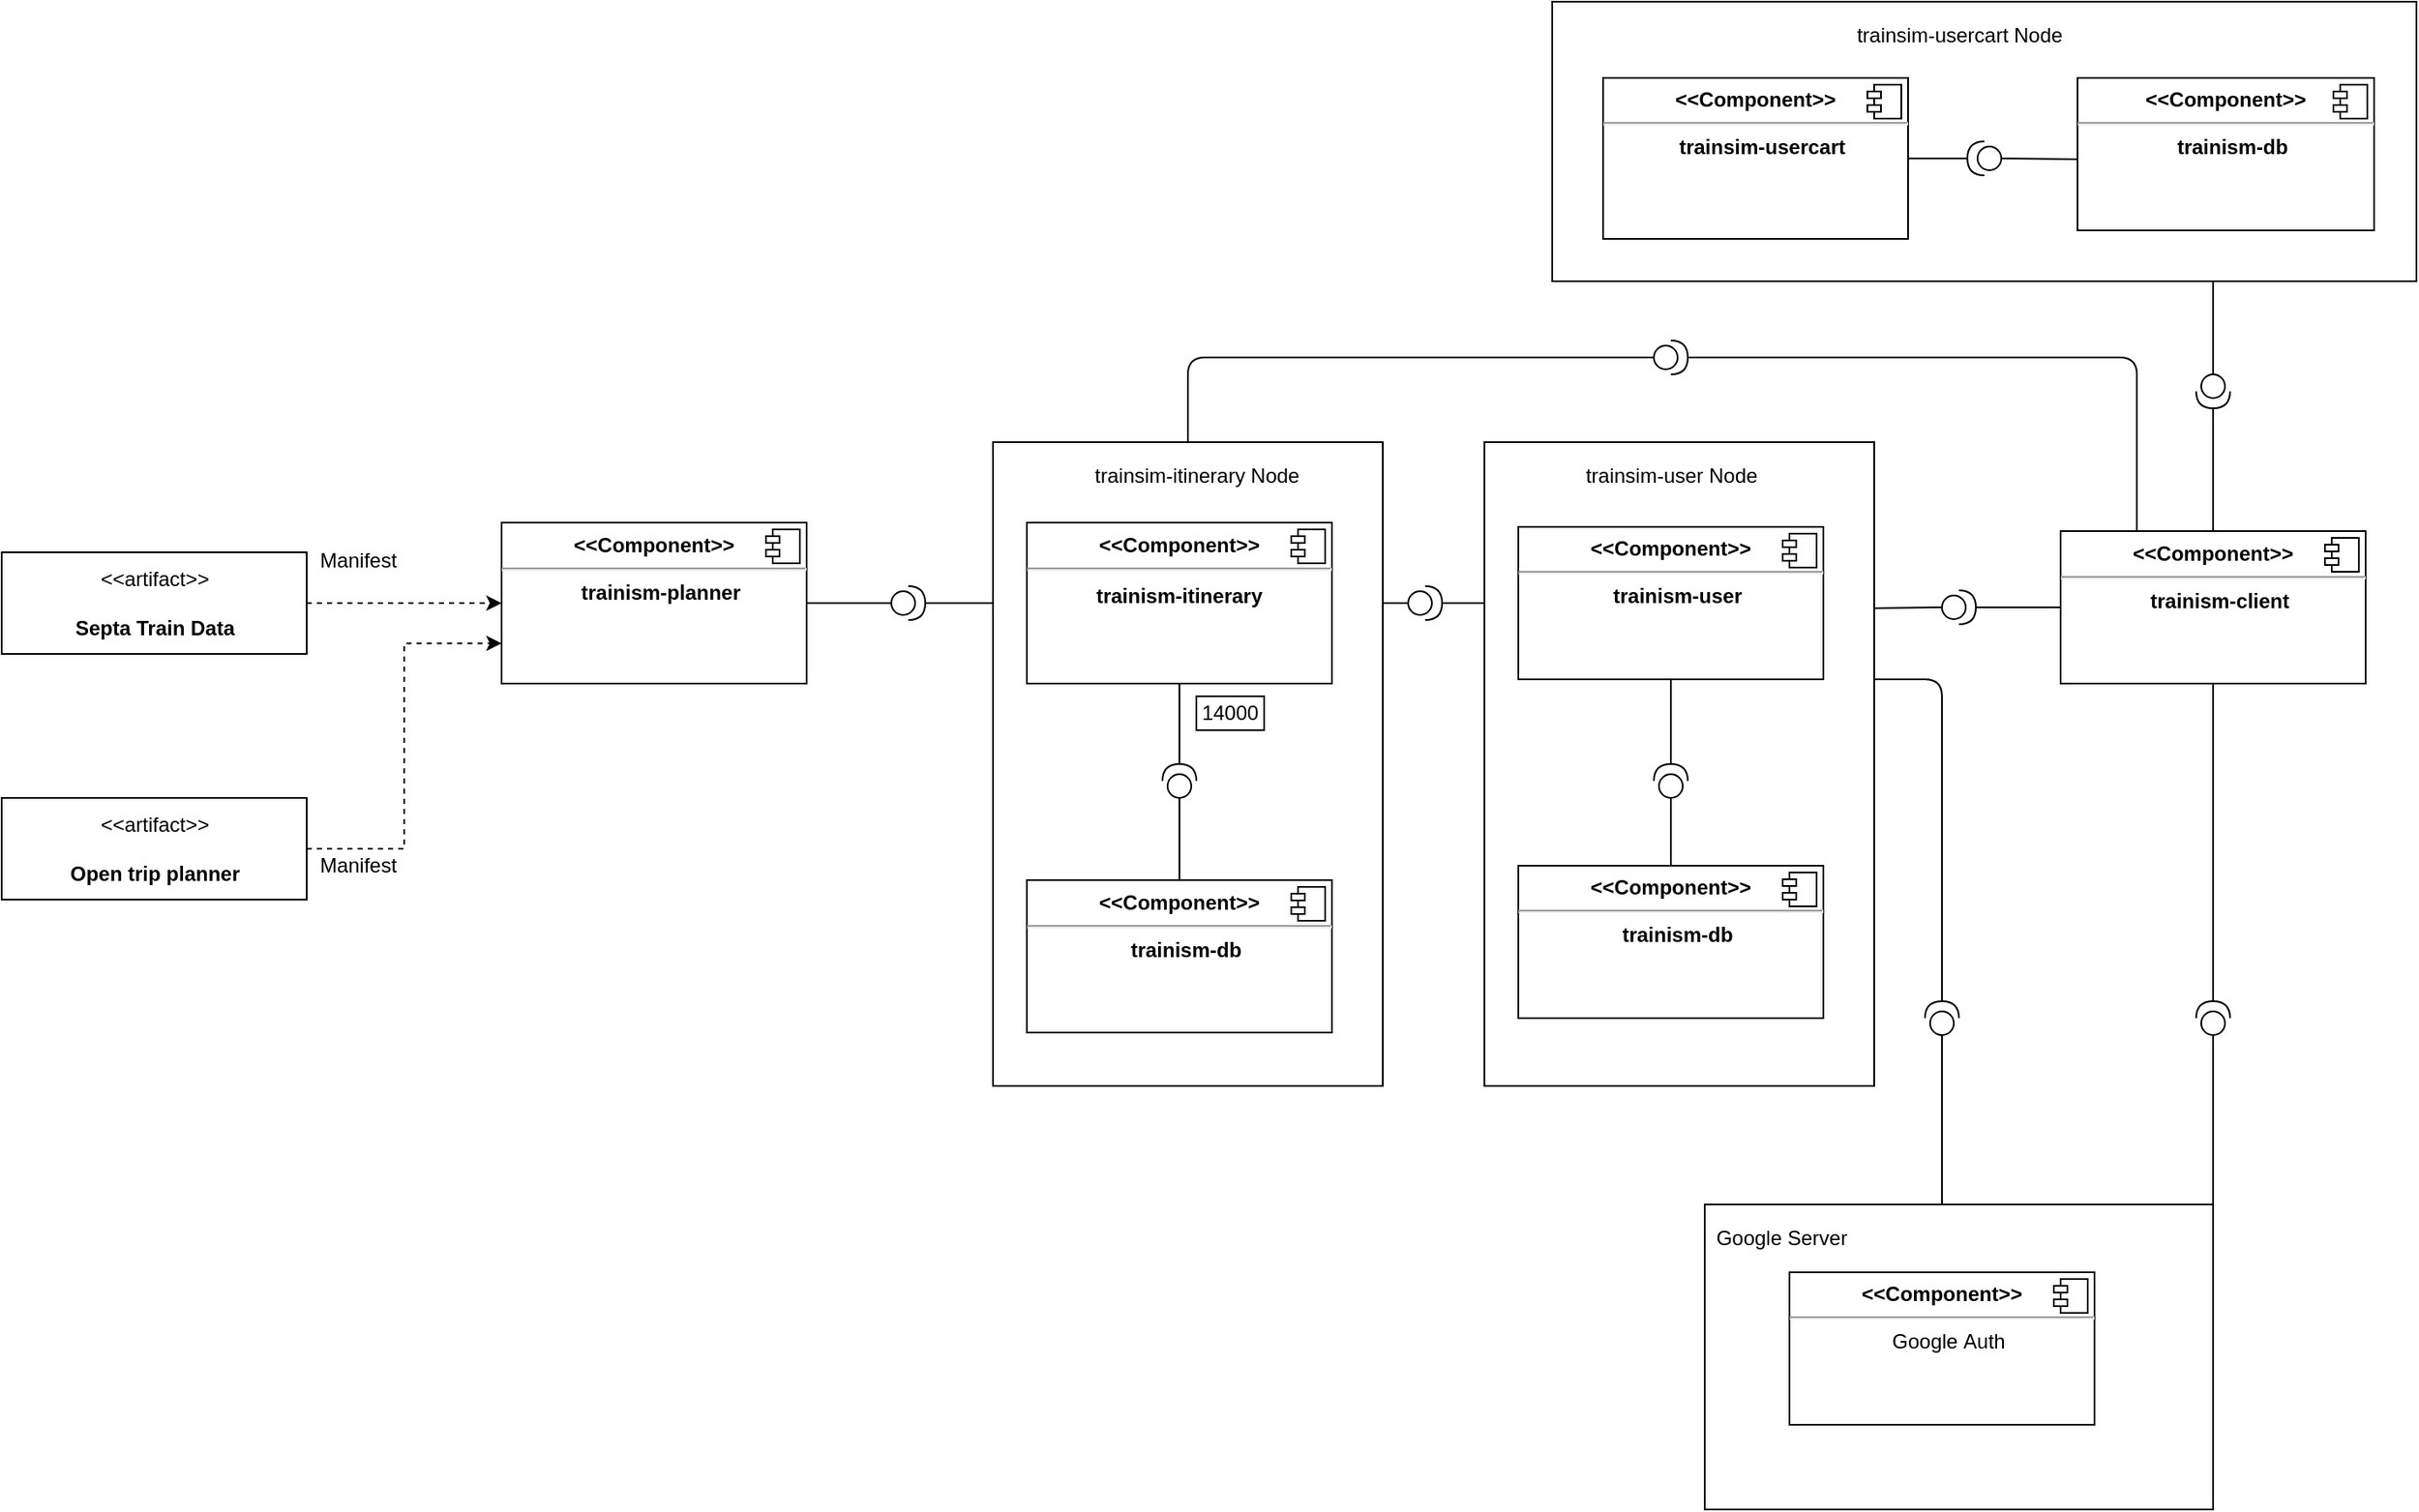 <mxfile version="14.5.1" type="device"><diagram id="IWNX1DQUdcqZGQeD0CMP" name="Page-1"><mxGraphModel dx="2842" dy="1841" grid="1" gridSize="10" guides="1" tooltips="1" connect="1" arrows="1" fold="1" page="1" pageScale="1" pageWidth="1169" pageHeight="827" math="0" shadow="0"><root><mxCell id="0"/><mxCell id="1" parent="0"/><mxCell id="VVZrsLTogYdjyDV5sq6b-23" value="" style="html=1;" vertex="1" parent="1"><mxGeometry x="620" y="110" width="230" height="380" as="geometry"/></mxCell><mxCell id="VVZrsLTogYdjyDV5sq6b-15" value="" style="html=1;" vertex="1" parent="1"><mxGeometry x="660" y="-150" width="510" height="165" as="geometry"/></mxCell><mxCell id="VVZrsLTogYdjyDV5sq6b-14" value="" style="html=1;" vertex="1" parent="1"><mxGeometry x="330" y="110" width="230" height="380" as="geometry"/></mxCell><mxCell id="tJjxIA7kVZi086hh07ya-45" value="" style="html=1;" parent="1" vertex="1"><mxGeometry x="750" y="560" width="300" height="180" as="geometry"/></mxCell><mxCell id="tJjxIA7kVZi086hh07ya-18" value="" style="edgeStyle=orthogonalEdgeStyle;rounded=0;orthogonalLoop=1;jettySize=auto;html=1;dashed=1;" parent="1" source="tJjxIA7kVZi086hh07ya-3" target="tJjxIA7kVZi086hh07ya-5" edge="1"><mxGeometry relative="1" as="geometry"/></mxCell><mxCell id="tJjxIA7kVZi086hh07ya-3" value="&amp;lt;&amp;lt;artifact&amp;gt;&amp;gt;&lt;br&gt;&lt;br&gt;&lt;b&gt;Septa Train Data&lt;/b&gt;" style="text;html=1;align=center;verticalAlign=middle;dashed=0;fillColor=#ffffff;strokeColor=#000000;" parent="1" vertex="1"><mxGeometry x="-255" y="175" width="180" height="60" as="geometry"/></mxCell><mxCell id="tJjxIA7kVZi086hh07ya-19" style="edgeStyle=orthogonalEdgeStyle;rounded=0;orthogonalLoop=1;jettySize=auto;html=1;entryX=0;entryY=0.75;entryDx=0;entryDy=0;dashed=1;" parent="1" source="tJjxIA7kVZi086hh07ya-4" target="tJjxIA7kVZi086hh07ya-5" edge="1"><mxGeometry relative="1" as="geometry"/></mxCell><mxCell id="tJjxIA7kVZi086hh07ya-4" value="&amp;lt;&amp;lt;artifact&amp;gt;&amp;gt;&lt;br&gt;&lt;br&gt;&lt;b&gt;Open trip planner&lt;/b&gt;" style="text;html=1;align=center;verticalAlign=middle;dashed=0;fillColor=#ffffff;strokeColor=#000000;" parent="1" vertex="1"><mxGeometry x="-255" y="320" width="180" height="60" as="geometry"/></mxCell><mxCell id="tJjxIA7kVZi086hh07ya-5" value="&lt;p style=&quot;margin: 0px ; margin-top: 6px ; text-align: center&quot;&gt;&lt;b&gt;&amp;lt;&amp;lt;Component&amp;gt;&amp;gt;&lt;/b&gt;&lt;/p&gt;&lt;hr&gt;&lt;p style=&quot;text-align: center ; margin: 0px 0px 0px 8px&quot;&gt;&lt;b&gt;trainism-planner&lt;/b&gt;&lt;/p&gt;" style="align=left;overflow=fill;html=1;dropTarget=0;" parent="1" vertex="1"><mxGeometry x="40" y="157.5" width="180" height="95" as="geometry"/></mxCell><mxCell id="tJjxIA7kVZi086hh07ya-6" value="" style="shape=component;jettyWidth=8;jettyHeight=4;" parent="tJjxIA7kVZi086hh07ya-5" vertex="1"><mxGeometry x="1" width="20" height="20" relative="1" as="geometry"><mxPoint x="-24" y="4" as="offset"/></mxGeometry></mxCell><mxCell id="tJjxIA7kVZi086hh07ya-7" value="&lt;p style=&quot;margin: 0px ; margin-top: 6px ; text-align: center&quot;&gt;&lt;b&gt;&amp;lt;&amp;lt;Component&amp;gt;&amp;gt;&lt;/b&gt;&lt;/p&gt;&lt;hr&gt;&lt;p style=&quot;text-align: center ; margin: 0px 0px 0px 8px&quot;&gt;&lt;b&gt;trainism-db&lt;/b&gt;&lt;br&gt;&lt;/p&gt;" style="align=left;overflow=fill;html=1;dropTarget=0;" parent="1" vertex="1"><mxGeometry x="640" y="360" width="180" height="90" as="geometry"/></mxCell><mxCell id="tJjxIA7kVZi086hh07ya-8" value="" style="shape=component;jettyWidth=8;jettyHeight=4;" parent="tJjxIA7kVZi086hh07ya-7" vertex="1"><mxGeometry x="1" width="20" height="20" relative="1" as="geometry"><mxPoint x="-24" y="4" as="offset"/></mxGeometry></mxCell><mxCell id="tJjxIA7kVZi086hh07ya-9" value="&lt;p style=&quot;margin: 0px ; margin-top: 6px ; text-align: center&quot;&gt;&lt;b&gt;&amp;lt;&amp;lt;Component&amp;gt;&amp;gt;&lt;/b&gt;&lt;/p&gt;&lt;hr&gt;&lt;p style=&quot;text-align: center ; margin: 0px 0px 0px 8px&quot;&gt;&lt;b&gt;trainism-user&lt;/b&gt;&lt;br&gt;&lt;/p&gt;" style="align=left;overflow=fill;html=1;dropTarget=0;" parent="1" vertex="1"><mxGeometry x="640" y="160" width="180" height="90" as="geometry"/></mxCell><mxCell id="tJjxIA7kVZi086hh07ya-10" value="" style="shape=component;jettyWidth=8;jettyHeight=4;" parent="tJjxIA7kVZi086hh07ya-9" vertex="1"><mxGeometry x="1" width="20" height="20" relative="1" as="geometry"><mxPoint x="-24" y="4" as="offset"/></mxGeometry></mxCell><mxCell id="tJjxIA7kVZi086hh07ya-11" value="&lt;p style=&quot;margin: 0px ; margin-top: 6px ; text-align: center&quot;&gt;&lt;b&gt;&amp;lt;&amp;lt;Component&amp;gt;&amp;gt;&lt;/b&gt;&lt;/p&gt;&lt;hr&gt;&lt;p style=&quot;text-align: center ; margin: 0px 0px 0px 8px&quot;&gt;&lt;b&gt;trainism-client&lt;/b&gt;&lt;br&gt;&lt;/p&gt;" style="align=left;overflow=fill;html=1;dropTarget=0;" parent="1" vertex="1"><mxGeometry x="960" y="162.5" width="180" height="90" as="geometry"/></mxCell><mxCell id="tJjxIA7kVZi086hh07ya-12" value="" style="shape=component;jettyWidth=8;jettyHeight=4;" parent="tJjxIA7kVZi086hh07ya-11" vertex="1"><mxGeometry x="1" width="20" height="20" relative="1" as="geometry"><mxPoint x="-24" y="4" as="offset"/></mxGeometry></mxCell><mxCell id="tJjxIA7kVZi086hh07ya-13" value="&lt;p style=&quot;margin: 0px ; margin-top: 6px ; text-align: center&quot;&gt;&lt;b&gt;&amp;lt;&amp;lt;Component&amp;gt;&amp;gt;&lt;/b&gt;&lt;/p&gt;&lt;hr&gt;&lt;p style=&quot;text-align: center ; margin: 0px 0px 0px 8px&quot;&gt;Google&amp;nbsp;&lt;span&gt;Auth&lt;/span&gt;&lt;/p&gt;&lt;p style=&quot;margin: 0px ; margin-left: 8px&quot;&gt;&lt;br&gt;&lt;/p&gt;" style="align=left;overflow=fill;html=1;dropTarget=0;" parent="1" vertex="1"><mxGeometry x="800" y="600" width="180" height="90" as="geometry"/></mxCell><mxCell id="tJjxIA7kVZi086hh07ya-14" value="" style="shape=component;jettyWidth=8;jettyHeight=4;" parent="tJjxIA7kVZi086hh07ya-13" vertex="1"><mxGeometry x="1" width="20" height="20" relative="1" as="geometry"><mxPoint x="-24" y="4" as="offset"/></mxGeometry></mxCell><mxCell id="tJjxIA7kVZi086hh07ya-20" value="Manifest" style="text;html=1;align=center;verticalAlign=middle;resizable=0;points=[];autosize=1;" parent="1" vertex="1"><mxGeometry x="-75" y="170" width="60" height="20" as="geometry"/></mxCell><mxCell id="tJjxIA7kVZi086hh07ya-21" value="Manifest" style="text;html=1;align=center;verticalAlign=middle;resizable=0;points=[];autosize=1;" parent="1" vertex="1"><mxGeometry x="-75" y="350" width="60" height="20" as="geometry"/></mxCell><mxCell id="tJjxIA7kVZi086hh07ya-22" value="" style="shape=providedRequiredInterface;html=1;verticalLabelPosition=bottom;" parent="1" vertex="1"><mxGeometry x="575" y="195" width="20" height="20" as="geometry"/></mxCell><mxCell id="tJjxIA7kVZi086hh07ya-28" value="" style="endArrow=none;html=1;entryX=1;entryY=0.5;entryDx=0;entryDy=0;entryPerimeter=0;" parent="1" target="tJjxIA7kVZi086hh07ya-22" edge="1"><mxGeometry width="50" height="50" relative="1" as="geometry"><mxPoint x="620" y="205" as="sourcePoint"/><mxPoint x="610" y="400" as="targetPoint"/></mxGeometry></mxCell><mxCell id="tJjxIA7kVZi086hh07ya-29" value="" style="endArrow=none;html=1;exitX=0;exitY=0.5;exitDx=0;exitDy=0;exitPerimeter=0;" parent="1" source="tJjxIA7kVZi086hh07ya-22" edge="1"><mxGeometry width="50" height="50" relative="1" as="geometry"><mxPoint x="650" y="192.5" as="sourcePoint"/><mxPoint x="560" y="205" as="targetPoint"/></mxGeometry></mxCell><mxCell id="tJjxIA7kVZi086hh07ya-30" value="" style="shape=providedRequiredInterface;html=1;verticalLabelPosition=bottom;direction=north;" parent="1" vertex="1"><mxGeometry x="720" y="300" width="20" height="20" as="geometry"/></mxCell><mxCell id="tJjxIA7kVZi086hh07ya-32" value="" style="endArrow=none;html=1;entryX=1;entryY=0.5;entryDx=0;entryDy=0;entryPerimeter=0;exitX=0.5;exitY=1;exitDx=0;exitDy=0;" parent="1" source="tJjxIA7kVZi086hh07ya-9" target="tJjxIA7kVZi086hh07ya-30" edge="1"><mxGeometry width="50" height="50" relative="1" as="geometry"><mxPoint x="560" y="450" as="sourcePoint"/><mxPoint x="610" y="400" as="targetPoint"/></mxGeometry></mxCell><mxCell id="tJjxIA7kVZi086hh07ya-34" value="" style="endArrow=none;html=1;entryX=0.5;entryY=0;entryDx=0;entryDy=0;exitX=0;exitY=0.5;exitDx=0;exitDy=0;exitPerimeter=0;" parent="1" source="tJjxIA7kVZi086hh07ya-30" target="tJjxIA7kVZi086hh07ya-7" edge="1"><mxGeometry width="50" height="50" relative="1" as="geometry"><mxPoint x="560" y="450" as="sourcePoint"/><mxPoint x="610" y="400" as="targetPoint"/></mxGeometry></mxCell><mxCell id="tJjxIA7kVZi086hh07ya-35" value="" style="shape=providedRequiredInterface;html=1;verticalLabelPosition=bottom;" parent="1" vertex="1"><mxGeometry x="890" y="197.5" width="20" height="20" as="geometry"/></mxCell><mxCell id="tJjxIA7kVZi086hh07ya-36" value="" style="endArrow=none;html=1;exitX=1;exitY=0.5;exitDx=0;exitDy=0;exitPerimeter=0;entryX=0;entryY=0.5;entryDx=0;entryDy=0;" parent="1" source="tJjxIA7kVZi086hh07ya-35" target="tJjxIA7kVZi086hh07ya-11" edge="1"><mxGeometry width="50" height="50" relative="1" as="geometry"><mxPoint x="560" y="450" as="sourcePoint"/><mxPoint x="960" y="208" as="targetPoint"/></mxGeometry></mxCell><mxCell id="tJjxIA7kVZi086hh07ya-37" value="" style="endArrow=none;html=1;exitX=0;exitY=0.5;exitDx=0;exitDy=0;exitPerimeter=0;" parent="1" source="tJjxIA7kVZi086hh07ya-35" edge="1"><mxGeometry width="50" height="50" relative="1" as="geometry"><mxPoint x="560" y="450" as="sourcePoint"/><mxPoint x="850" y="208" as="targetPoint"/></mxGeometry></mxCell><mxCell id="tJjxIA7kVZi086hh07ya-38" value="" style="shape=providedRequiredInterface;html=1;verticalLabelPosition=bottom;direction=north;" parent="1" vertex="1"><mxGeometry x="880" y="440" width="20" height="20" as="geometry"/></mxCell><mxCell id="tJjxIA7kVZi086hh07ya-39" value="" style="endArrow=none;html=1;entryX=0;entryY=0.5;entryDx=0;entryDy=0;entryPerimeter=0;" parent="1" target="tJjxIA7kVZi086hh07ya-38" edge="1"><mxGeometry width="50" height="50" relative="1" as="geometry"><mxPoint x="890" y="560" as="sourcePoint"/><mxPoint x="610" y="400" as="targetPoint"/></mxGeometry></mxCell><mxCell id="tJjxIA7kVZi086hh07ya-40" value="" style="endArrow=none;html=1;exitX=1;exitY=0.5;exitDx=0;exitDy=0;exitPerimeter=0;" parent="1" source="tJjxIA7kVZi086hh07ya-38" edge="1"><mxGeometry width="50" height="50" relative="1" as="geometry"><mxPoint x="560" y="450" as="sourcePoint"/><mxPoint x="850" y="250" as="targetPoint"/><Array as="points"><mxPoint x="890" y="250"/></Array></mxGeometry></mxCell><mxCell id="tJjxIA7kVZi086hh07ya-41" value="" style="shape=providedRequiredInterface;html=1;verticalLabelPosition=bottom;direction=north;" parent="1" vertex="1"><mxGeometry x="1040" y="440" width="20" height="20" as="geometry"/></mxCell><mxCell id="tJjxIA7kVZi086hh07ya-42" value="" style="endArrow=none;html=1;entryX=0.5;entryY=1;entryDx=0;entryDy=0;exitX=1;exitY=0.5;exitDx=0;exitDy=0;exitPerimeter=0;" parent="1" source="tJjxIA7kVZi086hh07ya-41" target="tJjxIA7kVZi086hh07ya-11" edge="1"><mxGeometry width="50" height="50" relative="1" as="geometry"><mxPoint x="560" y="450" as="sourcePoint"/><mxPoint x="610" y="400" as="targetPoint"/></mxGeometry></mxCell><mxCell id="tJjxIA7kVZi086hh07ya-43" value="" style="endArrow=none;html=1;entryX=0;entryY=0.5;entryDx=0;entryDy=0;entryPerimeter=0;" parent="1" target="tJjxIA7kVZi086hh07ya-41" edge="1"><mxGeometry width="50" height="50" relative="1" as="geometry"><mxPoint x="1050" y="645" as="sourcePoint"/><mxPoint x="610" y="400" as="targetPoint"/><Array as="points"><mxPoint x="1050" y="645"/></Array></mxGeometry></mxCell><mxCell id="tJjxIA7kVZi086hh07ya-46" value="Google Server" style="text;html=1;align=center;verticalAlign=middle;resizable=0;points=[];autosize=1;" parent="1" vertex="1"><mxGeometry x="750" y="570" width="90" height="20" as="geometry"/></mxCell><mxCell id="Rxd4UYHYTCASlpQOQ-sU-1" value="&lt;p style=&quot;margin: 0px ; margin-top: 6px ; text-align: center&quot;&gt;&lt;b&gt;&amp;lt;&amp;lt;Component&amp;gt;&amp;gt;&lt;/b&gt;&lt;/p&gt;&lt;hr&gt;&lt;div style=&quot;text-align: center ; box-sizing: border-box ; font-size: 14px&quot;&gt;&lt;b style=&quot;font-size: 12px&quot;&gt;trainism-itinerary&lt;/b&gt;&lt;br&gt;&lt;/div&gt;" style="align=left;overflow=fill;html=1;dropTarget=0;" parent="1" vertex="1"><mxGeometry x="350" y="157.5" width="180" height="95" as="geometry"/></mxCell><mxCell id="Rxd4UYHYTCASlpQOQ-sU-2" value="" style="shape=component;jettyWidth=8;jettyHeight=4;" parent="Rxd4UYHYTCASlpQOQ-sU-1" vertex="1"><mxGeometry x="1" width="20" height="20" relative="1" as="geometry"><mxPoint x="-24" y="4" as="offset"/></mxGeometry></mxCell><mxCell id="Rxd4UYHYTCASlpQOQ-sU-3" value="" style="shape=providedRequiredInterface;html=1;verticalLabelPosition=bottom;" parent="1" vertex="1"><mxGeometry x="270" y="195" width="20" height="20" as="geometry"/></mxCell><mxCell id="Rxd4UYHYTCASlpQOQ-sU-4" value="" style="endArrow=none;html=1;exitX=1;exitY=0.5;exitDx=0;exitDy=0;exitPerimeter=0;" parent="1" source="Rxd4UYHYTCASlpQOQ-sU-3" edge="1"><mxGeometry width="50" height="50" relative="1" as="geometry"><mxPoint x="300" y="480" as="sourcePoint"/><mxPoint x="330" y="205" as="targetPoint"/></mxGeometry></mxCell><mxCell id="Rxd4UYHYTCASlpQOQ-sU-5" value="" style="endArrow=none;html=1;entryX=0;entryY=0.5;entryDx=0;entryDy=0;entryPerimeter=0;exitX=1;exitY=0.5;exitDx=0;exitDy=0;" parent="1" source="tJjxIA7kVZi086hh07ya-5" target="Rxd4UYHYTCASlpQOQ-sU-3" edge="1"><mxGeometry width="50" height="50" relative="1" as="geometry"><mxPoint x="300" y="480" as="sourcePoint"/><mxPoint x="350" y="430" as="targetPoint"/></mxGeometry></mxCell><mxCell id="VVZrsLTogYdjyDV5sq6b-1" value="&lt;p style=&quot;margin: 0px ; margin-top: 6px ; text-align: center&quot;&gt;&lt;b&gt;&amp;lt;&amp;lt;Component&amp;gt;&amp;gt;&lt;/b&gt;&lt;/p&gt;&lt;hr&gt;&lt;p style=&quot;text-align: center ; margin: 0px 0px 0px 8px&quot;&gt;&lt;b&gt;trainism-db&lt;/b&gt;&lt;br&gt;&lt;/p&gt;" style="align=left;overflow=fill;html=1;dropTarget=0;" vertex="1" parent="1"><mxGeometry x="350" y="368.5" width="180" height="90" as="geometry"/></mxCell><mxCell id="VVZrsLTogYdjyDV5sq6b-2" value="" style="shape=component;jettyWidth=8;jettyHeight=4;" vertex="1" parent="VVZrsLTogYdjyDV5sq6b-1"><mxGeometry x="1" width="20" height="20" relative="1" as="geometry"><mxPoint x="-24" y="4" as="offset"/></mxGeometry></mxCell><mxCell id="VVZrsLTogYdjyDV5sq6b-5" value="" style="shape=providedRequiredInterface;html=1;verticalLabelPosition=bottom;direction=north;" vertex="1" parent="1"><mxGeometry x="430" y="300" width="20" height="20" as="geometry"/></mxCell><mxCell id="VVZrsLTogYdjyDV5sq6b-6" value="" style="endArrow=none;html=1;entryX=0;entryY=0.5;entryDx=0;entryDy=0;entryPerimeter=0;exitX=0.5;exitY=0;exitDx=0;exitDy=0;" edge="1" parent="1" source="VVZrsLTogYdjyDV5sq6b-1" target="VVZrsLTogYdjyDV5sq6b-5"><mxGeometry width="50" height="50" relative="1" as="geometry"><mxPoint x="470" y="490" as="sourcePoint"/><mxPoint x="520" y="440" as="targetPoint"/></mxGeometry></mxCell><mxCell id="VVZrsLTogYdjyDV5sq6b-7" value="" style="endArrow=none;html=1;entryX=0.5;entryY=1;entryDx=0;entryDy=0;exitX=1;exitY=0.5;exitDx=0;exitDy=0;exitPerimeter=0;" edge="1" parent="1" source="VVZrsLTogYdjyDV5sq6b-5" target="Rxd4UYHYTCASlpQOQ-sU-1"><mxGeometry width="50" height="50" relative="1" as="geometry"><mxPoint x="470" y="490" as="sourcePoint"/><mxPoint x="520" y="440" as="targetPoint"/></mxGeometry></mxCell><mxCell id="VVZrsLTogYdjyDV5sq6b-10" value="&lt;p style=&quot;margin: 0px ; margin-top: 6px ; text-align: center&quot;&gt;&lt;b&gt;&amp;lt;&amp;lt;Component&amp;gt;&amp;gt;&lt;/b&gt;&lt;/p&gt;&lt;hr&gt;&lt;p style=&quot;text-align: center ; margin: 0px 0px 0px 8px&quot;&gt;&lt;b&gt;trainism-db&lt;/b&gt;&lt;br&gt;&lt;/p&gt;" style="align=left;overflow=fill;html=1;dropTarget=0;" vertex="1" parent="1"><mxGeometry x="970" y="-105" width="175" height="90" as="geometry"/></mxCell><mxCell id="VVZrsLTogYdjyDV5sq6b-11" value="" style="shape=component;jettyWidth=8;jettyHeight=4;" vertex="1" parent="VVZrsLTogYdjyDV5sq6b-10"><mxGeometry x="1" width="20" height="20" relative="1" as="geometry"><mxPoint x="-24" y="4" as="offset"/></mxGeometry></mxCell><mxCell id="VVZrsLTogYdjyDV5sq6b-12" value="&lt;p style=&quot;margin: 0px ; margin-top: 6px ; text-align: center&quot;&gt;&lt;b&gt;&amp;lt;&amp;lt;Component&amp;gt;&amp;gt;&lt;/b&gt;&lt;/p&gt;&lt;hr&gt;&lt;p style=&quot;text-align: center ; margin: 0px 0px 0px 8px&quot;&gt;&lt;b&gt;trainsim-usercart&lt;/b&gt;&lt;/p&gt;" style="align=left;overflow=fill;html=1;dropTarget=0;" vertex="1" parent="1"><mxGeometry x="690" y="-105" width="180" height="95" as="geometry"/></mxCell><mxCell id="VVZrsLTogYdjyDV5sq6b-13" value="" style="shape=component;jettyWidth=8;jettyHeight=4;" vertex="1" parent="VVZrsLTogYdjyDV5sq6b-12"><mxGeometry x="1" width="20" height="20" relative="1" as="geometry"><mxPoint x="-24" y="4" as="offset"/></mxGeometry></mxCell><mxCell id="VVZrsLTogYdjyDV5sq6b-18" value="14000" style="whiteSpace=wrap;html=1;" vertex="1" parent="1"><mxGeometry x="450" y="260" width="40" height="20" as="geometry"/></mxCell><mxCell id="VVZrsLTogYdjyDV5sq6b-19" value="" style="shape=providedRequiredInterface;html=1;verticalLabelPosition=bottom;direction=south;" vertex="1" parent="1"><mxGeometry x="1040" y="70" width="20" height="20" as="geometry"/></mxCell><mxCell id="VVZrsLTogYdjyDV5sq6b-21" value="" style="endArrow=none;html=1;exitX=0;exitY=0.5;exitDx=0;exitDy=0;exitPerimeter=0;" edge="1" parent="1" source="VVZrsLTogYdjyDV5sq6b-19"><mxGeometry width="50" height="50" relative="1" as="geometry"><mxPoint x="440" y="320" as="sourcePoint"/><mxPoint x="1050" y="15" as="targetPoint"/></mxGeometry></mxCell><mxCell id="VVZrsLTogYdjyDV5sq6b-22" value="" style="endArrow=none;html=1;entryX=1;entryY=0.5;entryDx=0;entryDy=0;entryPerimeter=0;exitX=0.5;exitY=0;exitDx=0;exitDy=0;" edge="1" parent="1" source="tJjxIA7kVZi086hh07ya-11" target="VVZrsLTogYdjyDV5sq6b-19"><mxGeometry width="50" height="50" relative="1" as="geometry"><mxPoint x="440" y="320" as="sourcePoint"/><mxPoint x="490" y="270" as="targetPoint"/></mxGeometry></mxCell><mxCell id="VVZrsLTogYdjyDV5sq6b-24" value="trainsim-itinerary Node" style="text;html=1;align=center;verticalAlign=middle;resizable=0;points=[];autosize=1;" vertex="1" parent="1"><mxGeometry x="380" y="120" width="140" height="20" as="geometry"/></mxCell><mxCell id="VVZrsLTogYdjyDV5sq6b-25" value="trainsim-user Node" style="text;html=1;align=center;verticalAlign=middle;resizable=0;points=[];autosize=1;" vertex="1" parent="1"><mxGeometry x="670" y="120" width="120" height="20" as="geometry"/></mxCell><mxCell id="VVZrsLTogYdjyDV5sq6b-26" value="" style="shape=providedRequiredInterface;html=1;verticalLabelPosition=bottom;direction=west;" vertex="1" parent="1"><mxGeometry x="905" y="-67.5" width="20" height="20" as="geometry"/></mxCell><mxCell id="VVZrsLTogYdjyDV5sq6b-28" value="" style="endArrow=none;html=1;exitX=0;exitY=0.5;exitDx=0;exitDy=0;exitPerimeter=0;" edge="1" parent="1" source="VVZrsLTogYdjyDV5sq6b-26"><mxGeometry width="50" height="50" relative="1" as="geometry"><mxPoint x="480" y="350" as="sourcePoint"/><mxPoint x="970" y="-57" as="targetPoint"/></mxGeometry></mxCell><mxCell id="VVZrsLTogYdjyDV5sq6b-29" value="" style="endArrow=none;html=1;entryX=1;entryY=0.5;entryDx=0;entryDy=0;entryPerimeter=0;exitX=1;exitY=0.5;exitDx=0;exitDy=0;" edge="1" parent="1" source="VVZrsLTogYdjyDV5sq6b-12" target="VVZrsLTogYdjyDV5sq6b-26"><mxGeometry width="50" height="50" relative="1" as="geometry"><mxPoint x="480" y="350" as="sourcePoint"/><mxPoint x="530" y="300" as="targetPoint"/></mxGeometry></mxCell><mxCell id="VVZrsLTogYdjyDV5sq6b-30" value="" style="shape=providedRequiredInterface;html=1;verticalLabelPosition=bottom;" vertex="1" parent="1"><mxGeometry x="720" y="50" width="20" height="20" as="geometry"/></mxCell><mxCell id="VVZrsLTogYdjyDV5sq6b-31" value="" style="endArrow=none;html=1;entryX=0.5;entryY=0;entryDx=0;entryDy=0;exitX=0;exitY=0.5;exitDx=0;exitDy=0;exitPerimeter=0;" edge="1" parent="1" source="VVZrsLTogYdjyDV5sq6b-30" target="VVZrsLTogYdjyDV5sq6b-14"><mxGeometry width="50" height="50" relative="1" as="geometry"><mxPoint x="330" y="350" as="sourcePoint"/><mxPoint x="380" y="300" as="targetPoint"/><Array as="points"><mxPoint x="445" y="60"/></Array></mxGeometry></mxCell><mxCell id="VVZrsLTogYdjyDV5sq6b-32" value="" style="endArrow=none;html=1;entryX=0.25;entryY=0;entryDx=0;entryDy=0;exitX=1;exitY=0.5;exitDx=0;exitDy=0;exitPerimeter=0;" edge="1" parent="1" source="VVZrsLTogYdjyDV5sq6b-30" target="tJjxIA7kVZi086hh07ya-11"><mxGeometry width="50" height="50" relative="1" as="geometry"><mxPoint x="330" y="350" as="sourcePoint"/><mxPoint x="380" y="300" as="targetPoint"/><Array as="points"><mxPoint x="1005" y="60"/></Array></mxGeometry></mxCell><mxCell id="VVZrsLTogYdjyDV5sq6b-33" value="trainsim-usercart Node" style="text;html=1;align=center;verticalAlign=middle;resizable=0;points=[];autosize=1;" vertex="1" parent="1"><mxGeometry x="830" y="-140" width="140" height="20" as="geometry"/></mxCell></root></mxGraphModel></diagram></mxfile>